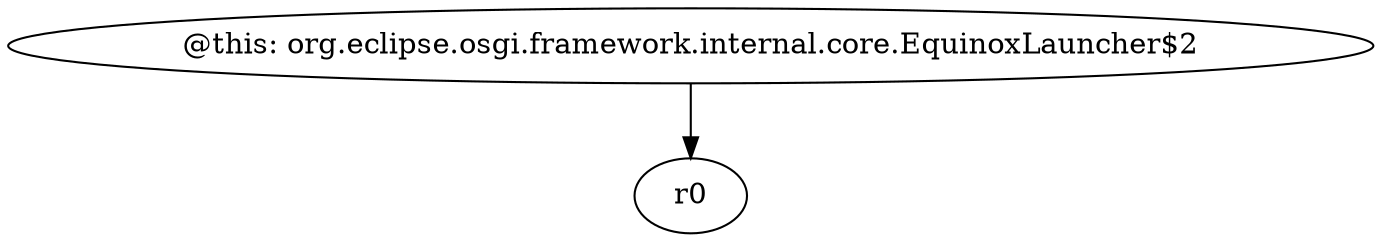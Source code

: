 digraph g {
0[label="@this: org.eclipse.osgi.framework.internal.core.EquinoxLauncher$2"]
1[label="r0"]
0->1[label=""]
}